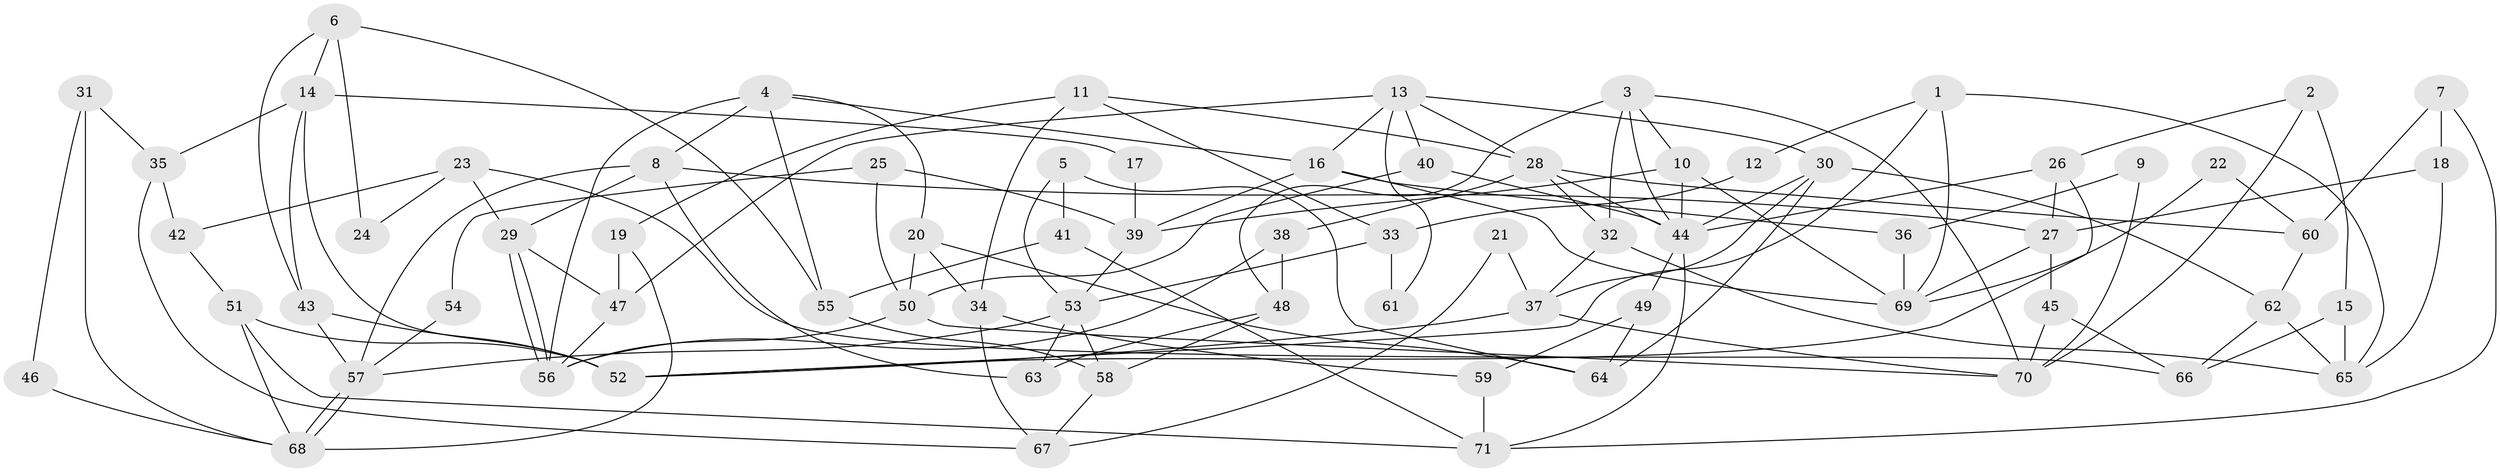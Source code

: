 // Generated by graph-tools (version 1.1) at 2025/02/03/09/25 03:02:12]
// undirected, 71 vertices, 142 edges
graph export_dot {
graph [start="1"]
  node [color=gray90,style=filled];
  1;
  2;
  3;
  4;
  5;
  6;
  7;
  8;
  9;
  10;
  11;
  12;
  13;
  14;
  15;
  16;
  17;
  18;
  19;
  20;
  21;
  22;
  23;
  24;
  25;
  26;
  27;
  28;
  29;
  30;
  31;
  32;
  33;
  34;
  35;
  36;
  37;
  38;
  39;
  40;
  41;
  42;
  43;
  44;
  45;
  46;
  47;
  48;
  49;
  50;
  51;
  52;
  53;
  54;
  55;
  56;
  57;
  58;
  59;
  60;
  61;
  62;
  63;
  64;
  65;
  66;
  67;
  68;
  69;
  70;
  71;
  1 -- 69;
  1 -- 52;
  1 -- 12;
  1 -- 65;
  2 -- 26;
  2 -- 70;
  2 -- 15;
  3 -- 10;
  3 -- 44;
  3 -- 32;
  3 -- 48;
  3 -- 70;
  4 -- 56;
  4 -- 8;
  4 -- 16;
  4 -- 20;
  4 -- 55;
  5 -- 53;
  5 -- 41;
  5 -- 64;
  6 -- 14;
  6 -- 43;
  6 -- 24;
  6 -- 55;
  7 -- 71;
  7 -- 18;
  7 -- 60;
  8 -- 63;
  8 -- 27;
  8 -- 29;
  8 -- 57;
  9 -- 70;
  9 -- 36;
  10 -- 39;
  10 -- 44;
  10 -- 69;
  11 -- 28;
  11 -- 19;
  11 -- 33;
  11 -- 34;
  12 -- 33;
  13 -- 47;
  13 -- 28;
  13 -- 16;
  13 -- 30;
  13 -- 40;
  13 -- 61;
  14 -- 35;
  14 -- 43;
  14 -- 17;
  14 -- 52;
  15 -- 65;
  15 -- 66;
  16 -- 36;
  16 -- 39;
  16 -- 69;
  17 -- 39;
  18 -- 65;
  18 -- 27;
  19 -- 47;
  19 -- 68;
  20 -- 64;
  20 -- 34;
  20 -- 50;
  21 -- 37;
  21 -- 67;
  22 -- 69;
  22 -- 60;
  23 -- 66;
  23 -- 29;
  23 -- 24;
  23 -- 42;
  25 -- 39;
  25 -- 50;
  25 -- 54;
  26 -- 27;
  26 -- 44;
  26 -- 52;
  27 -- 45;
  27 -- 69;
  28 -- 32;
  28 -- 44;
  28 -- 38;
  28 -- 60;
  29 -- 56;
  29 -- 56;
  29 -- 47;
  30 -- 37;
  30 -- 44;
  30 -- 62;
  30 -- 64;
  31 -- 35;
  31 -- 68;
  31 -- 46;
  32 -- 65;
  32 -- 37;
  33 -- 53;
  33 -- 61;
  34 -- 59;
  34 -- 67;
  35 -- 42;
  35 -- 67;
  36 -- 69;
  37 -- 52;
  37 -- 70;
  38 -- 56;
  38 -- 48;
  39 -- 53;
  40 -- 50;
  40 -- 44;
  41 -- 71;
  41 -- 55;
  42 -- 51;
  43 -- 57;
  43 -- 52;
  44 -- 49;
  44 -- 71;
  45 -- 70;
  45 -- 66;
  46 -- 68;
  47 -- 56;
  48 -- 58;
  48 -- 63;
  49 -- 64;
  49 -- 59;
  50 -- 70;
  50 -- 56;
  51 -- 71;
  51 -- 52;
  51 -- 68;
  53 -- 57;
  53 -- 58;
  53 -- 63;
  54 -- 57;
  55 -- 58;
  57 -- 68;
  57 -- 68;
  58 -- 67;
  59 -- 71;
  60 -- 62;
  62 -- 65;
  62 -- 66;
}
